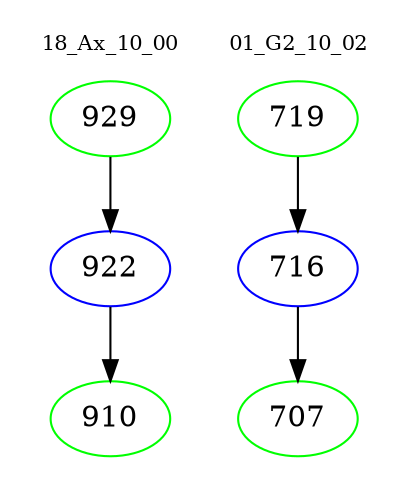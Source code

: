 digraph{
subgraph cluster_0 {
color = white
label = "18_Ax_10_00";
fontsize=10;
T0_929 [label="929", color="green"]
T0_929 -> T0_922 [color="black"]
T0_922 [label="922", color="blue"]
T0_922 -> T0_910 [color="black"]
T0_910 [label="910", color="green"]
}
subgraph cluster_1 {
color = white
label = "01_G2_10_02";
fontsize=10;
T1_719 [label="719", color="green"]
T1_719 -> T1_716 [color="black"]
T1_716 [label="716", color="blue"]
T1_716 -> T1_707 [color="black"]
T1_707 [label="707", color="green"]
}
}
